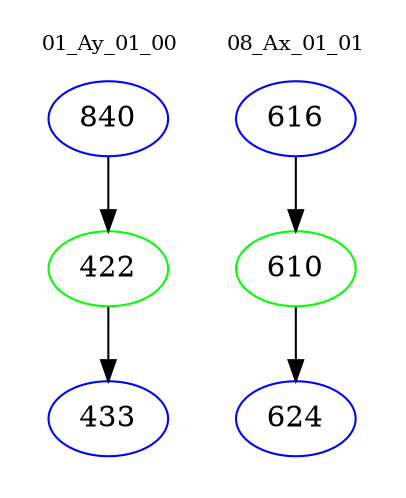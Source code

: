 digraph{
subgraph cluster_0 {
color = white
label = "01_Ay_01_00";
fontsize=10;
T0_840 [label="840", color="blue"]
T0_840 -> T0_422 [color="black"]
T0_422 [label="422", color="green"]
T0_422 -> T0_433 [color="black"]
T0_433 [label="433", color="blue"]
}
subgraph cluster_1 {
color = white
label = "08_Ax_01_01";
fontsize=10;
T1_616 [label="616", color="blue"]
T1_616 -> T1_610 [color="black"]
T1_610 [label="610", color="green"]
T1_610 -> T1_624 [color="black"]
T1_624 [label="624", color="blue"]
}
}

